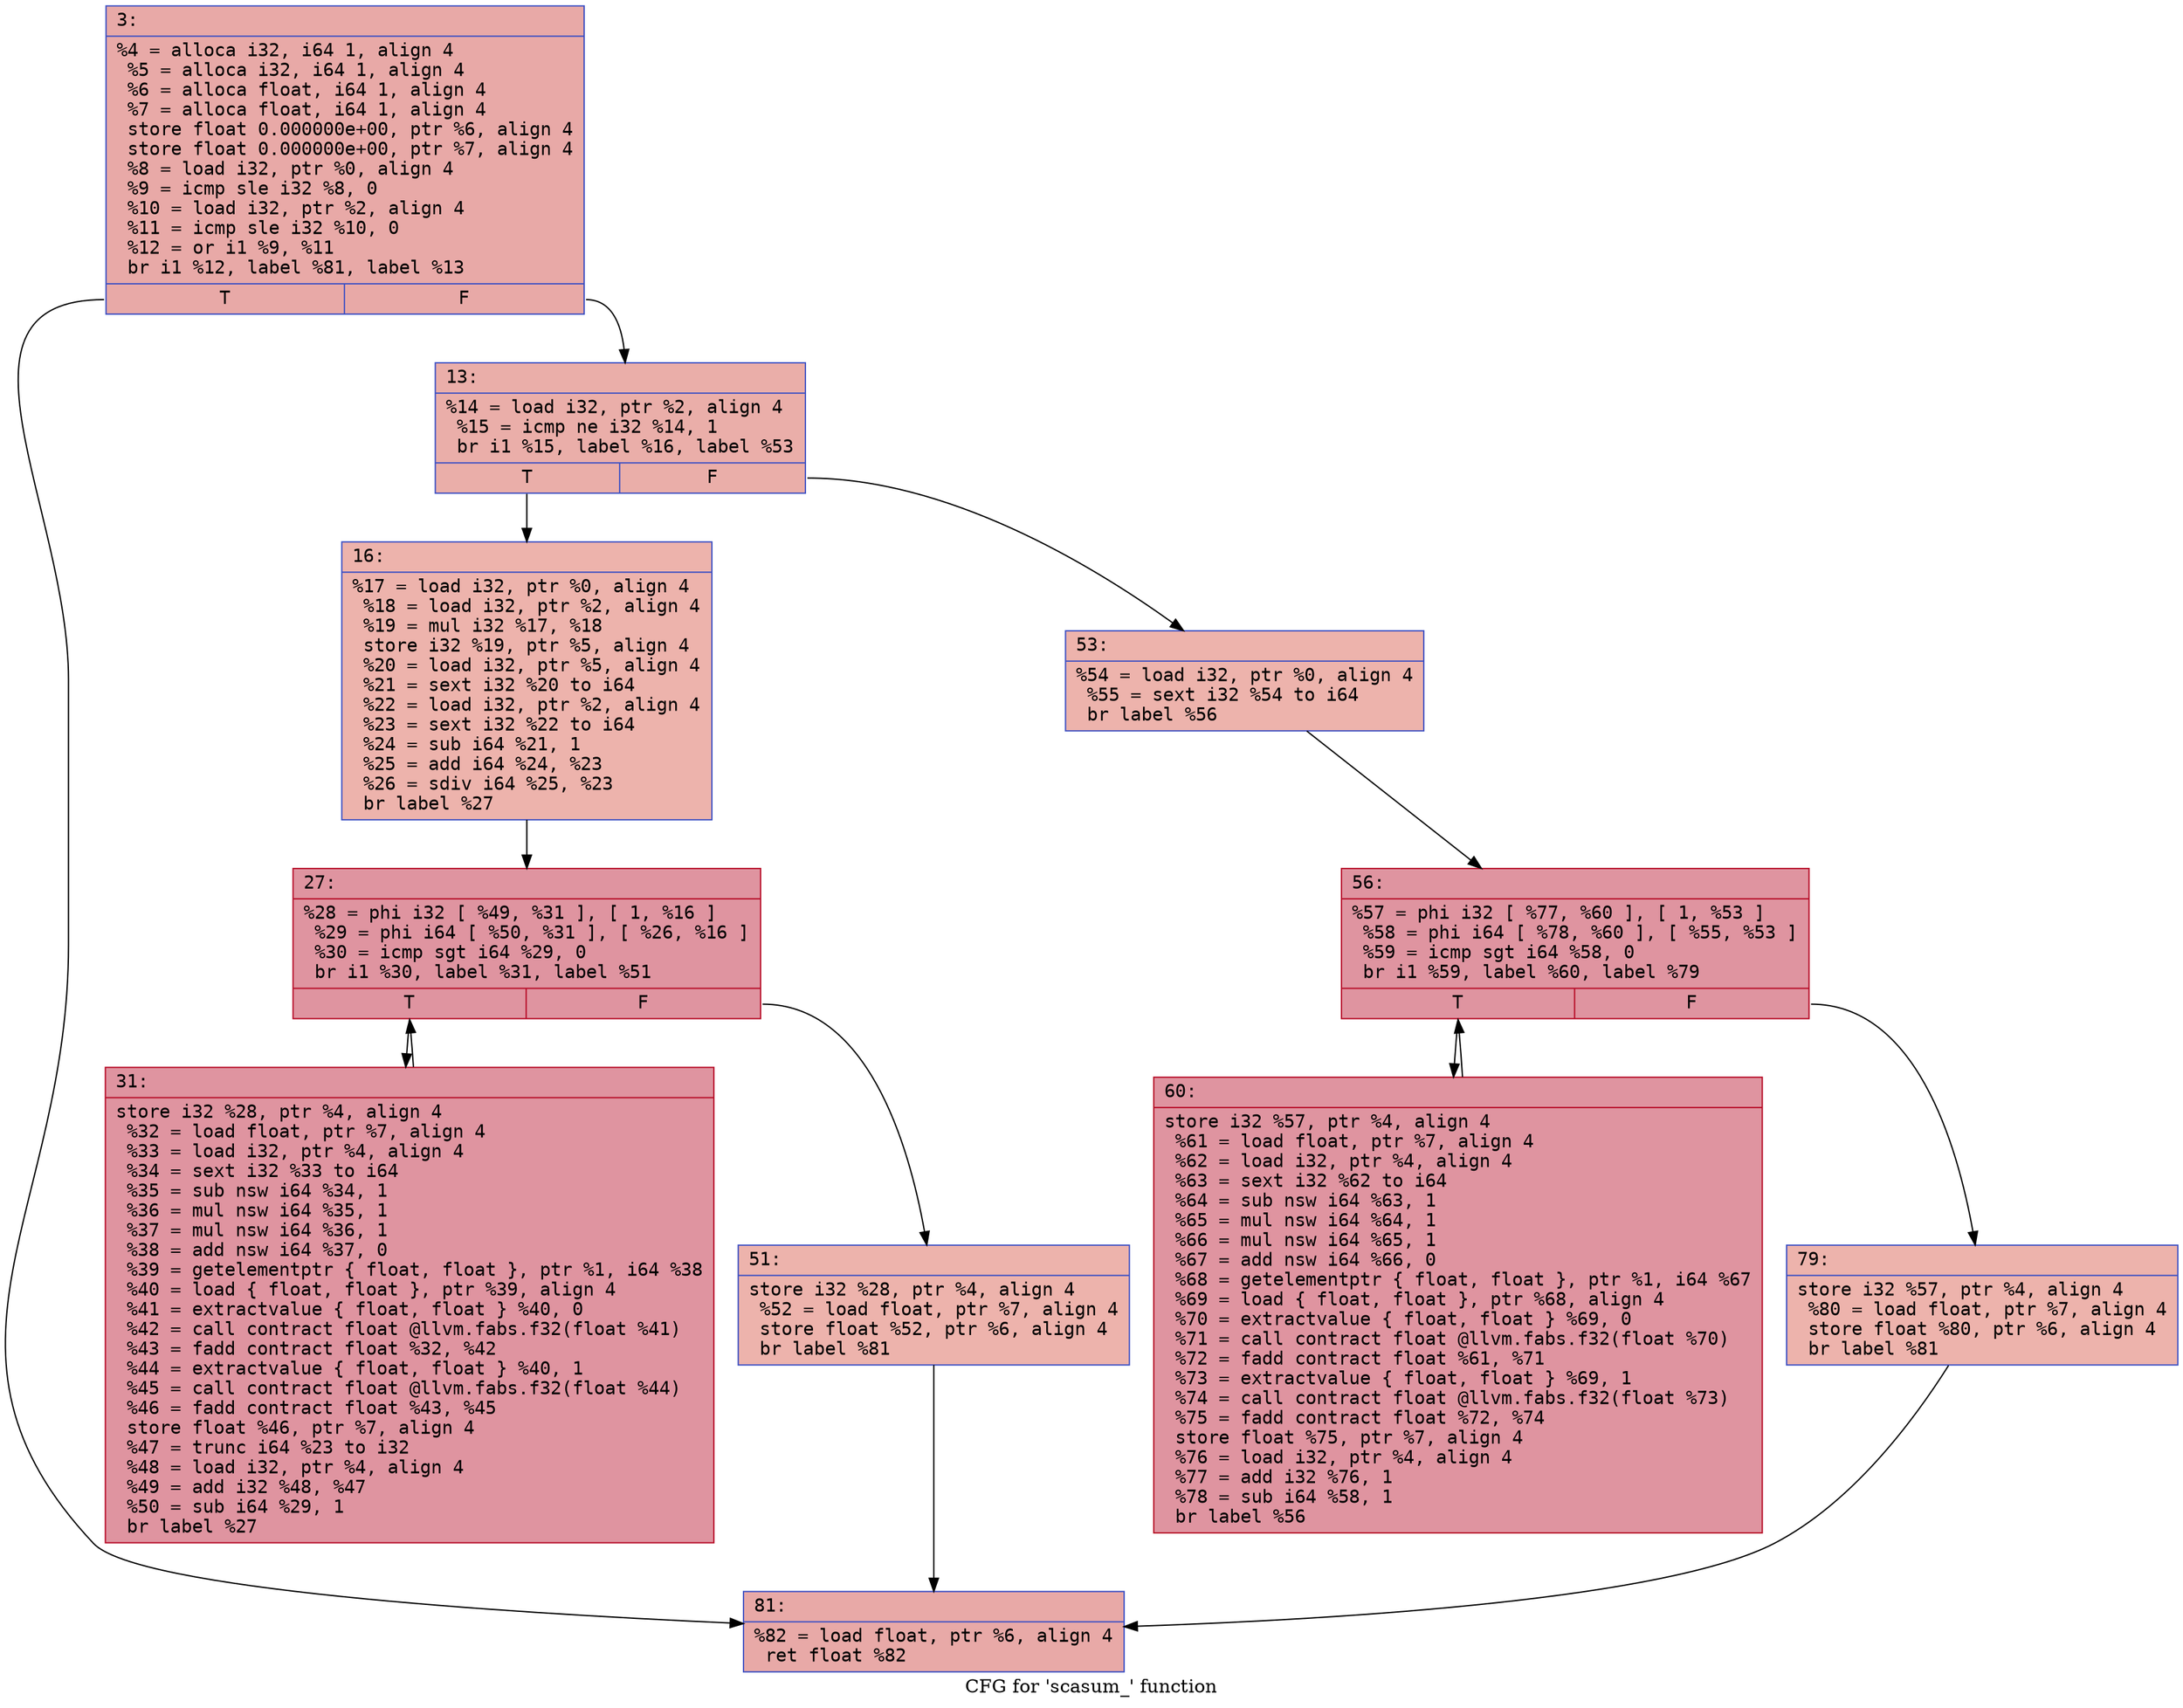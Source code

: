 digraph "CFG for 'scasum_' function" {
	label="CFG for 'scasum_' function";

	Node0x55ee103da520 [shape=record,color="#3d50c3ff", style=filled, fillcolor="#ca3b3770" fontname="Courier",label="{3:\l|  %4 = alloca i32, i64 1, align 4\l  %5 = alloca i32, i64 1, align 4\l  %6 = alloca float, i64 1, align 4\l  %7 = alloca float, i64 1, align 4\l  store float 0.000000e+00, ptr %6, align 4\l  store float 0.000000e+00, ptr %7, align 4\l  %8 = load i32, ptr %0, align 4\l  %9 = icmp sle i32 %8, 0\l  %10 = load i32, ptr %2, align 4\l  %11 = icmp sle i32 %10, 0\l  %12 = or i1 %9, %11\l  br i1 %12, label %81, label %13\l|{<s0>T|<s1>F}}"];
	Node0x55ee103da520:s0 -> Node0x55ee103da9c0[tooltip="3 -> 81\nProbability 50.00%" ];
	Node0x55ee103da520:s1 -> Node0x55ee103dddf0[tooltip="3 -> 13\nProbability 50.00%" ];
	Node0x55ee103dddf0 [shape=record,color="#3d50c3ff", style=filled, fillcolor="#d0473d70" fontname="Courier",label="{13:\l|  %14 = load i32, ptr %2, align 4\l  %15 = icmp ne i32 %14, 1\l  br i1 %15, label %16, label %53\l|{<s0>T|<s1>F}}"];
	Node0x55ee103dddf0:s0 -> Node0x55ee103de000[tooltip="13 -> 16\nProbability 50.00%" ];
	Node0x55ee103dddf0:s1 -> Node0x55ee103de050[tooltip="13 -> 53\nProbability 50.00%" ];
	Node0x55ee103de000 [shape=record,color="#3d50c3ff", style=filled, fillcolor="#d6524470" fontname="Courier",label="{16:\l|  %17 = load i32, ptr %0, align 4\l  %18 = load i32, ptr %2, align 4\l  %19 = mul i32 %17, %18\l  store i32 %19, ptr %5, align 4\l  %20 = load i32, ptr %5, align 4\l  %21 = sext i32 %20 to i64\l  %22 = load i32, ptr %2, align 4\l  %23 = sext i32 %22 to i64\l  %24 = sub i64 %21, 1\l  %25 = add i64 %24, %23\l  %26 = sdiv i64 %25, %23\l  br label %27\l}"];
	Node0x55ee103de000 -> Node0x55ee103de710[tooltip="16 -> 27\nProbability 100.00%" ];
	Node0x55ee103de710 [shape=record,color="#b70d28ff", style=filled, fillcolor="#b70d2870" fontname="Courier",label="{27:\l|  %28 = phi i32 [ %49, %31 ], [ 1, %16 ]\l  %29 = phi i64 [ %50, %31 ], [ %26, %16 ]\l  %30 = icmp sgt i64 %29, 0\l  br i1 %30, label %31, label %51\l|{<s0>T|<s1>F}}"];
	Node0x55ee103de710:s0 -> Node0x55ee103de7d0[tooltip="27 -> 31\nProbability 96.88%" ];
	Node0x55ee103de710:s1 -> Node0x55ee103dea30[tooltip="27 -> 51\nProbability 3.12%" ];
	Node0x55ee103de7d0 [shape=record,color="#b70d28ff", style=filled, fillcolor="#b70d2870" fontname="Courier",label="{31:\l|  store i32 %28, ptr %4, align 4\l  %32 = load float, ptr %7, align 4\l  %33 = load i32, ptr %4, align 4\l  %34 = sext i32 %33 to i64\l  %35 = sub nsw i64 %34, 1\l  %36 = mul nsw i64 %35, 1\l  %37 = mul nsw i64 %36, 1\l  %38 = add nsw i64 %37, 0\l  %39 = getelementptr \{ float, float \}, ptr %1, i64 %38\l  %40 = load \{ float, float \}, ptr %39, align 4\l  %41 = extractvalue \{ float, float \} %40, 0\l  %42 = call contract float @llvm.fabs.f32(float %41)\l  %43 = fadd contract float %32, %42\l  %44 = extractvalue \{ float, float \} %40, 1\l  %45 = call contract float @llvm.fabs.f32(float %44)\l  %46 = fadd contract float %43, %45\l  store float %46, ptr %7, align 4\l  %47 = trunc i64 %23 to i32\l  %48 = load i32, ptr %4, align 4\l  %49 = add i32 %48, %47\l  %50 = sub i64 %29, 1\l  br label %27\l}"];
	Node0x55ee103de7d0 -> Node0x55ee103de710[tooltip="31 -> 27\nProbability 100.00%" ];
	Node0x55ee103dea30 [shape=record,color="#3d50c3ff", style=filled, fillcolor="#d6524470" fontname="Courier",label="{51:\l|  store i32 %28, ptr %4, align 4\l  %52 = load float, ptr %7, align 4\l  store float %52, ptr %6, align 4\l  br label %81\l}"];
	Node0x55ee103dea30 -> Node0x55ee103da9c0[tooltip="51 -> 81\nProbability 100.00%" ];
	Node0x55ee103de050 [shape=record,color="#3d50c3ff", style=filled, fillcolor="#d6524470" fontname="Courier",label="{53:\l|  %54 = load i32, ptr %0, align 4\l  %55 = sext i32 %54 to i64\l  br label %56\l}"];
	Node0x55ee103de050 -> Node0x55ee103e0310[tooltip="53 -> 56\nProbability 100.00%" ];
	Node0x55ee103e0310 [shape=record,color="#b70d28ff", style=filled, fillcolor="#b70d2870" fontname="Courier",label="{56:\l|  %57 = phi i32 [ %77, %60 ], [ 1, %53 ]\l  %58 = phi i64 [ %78, %60 ], [ %55, %53 ]\l  %59 = icmp sgt i64 %58, 0\l  br i1 %59, label %60, label %79\l|{<s0>T|<s1>F}}"];
	Node0x55ee103e0310:s0 -> Node0x55ee103e03d0[tooltip="56 -> 60\nProbability 96.88%" ];
	Node0x55ee103e0310:s1 -> Node0x55ee103e0630[tooltip="56 -> 79\nProbability 3.12%" ];
	Node0x55ee103e03d0 [shape=record,color="#b70d28ff", style=filled, fillcolor="#b70d2870" fontname="Courier",label="{60:\l|  store i32 %57, ptr %4, align 4\l  %61 = load float, ptr %7, align 4\l  %62 = load i32, ptr %4, align 4\l  %63 = sext i32 %62 to i64\l  %64 = sub nsw i64 %63, 1\l  %65 = mul nsw i64 %64, 1\l  %66 = mul nsw i64 %65, 1\l  %67 = add nsw i64 %66, 0\l  %68 = getelementptr \{ float, float \}, ptr %1, i64 %67\l  %69 = load \{ float, float \}, ptr %68, align 4\l  %70 = extractvalue \{ float, float \} %69, 0\l  %71 = call contract float @llvm.fabs.f32(float %70)\l  %72 = fadd contract float %61, %71\l  %73 = extractvalue \{ float, float \} %69, 1\l  %74 = call contract float @llvm.fabs.f32(float %73)\l  %75 = fadd contract float %72, %74\l  store float %75, ptr %7, align 4\l  %76 = load i32, ptr %4, align 4\l  %77 = add i32 %76, 1\l  %78 = sub i64 %58, 1\l  br label %56\l}"];
	Node0x55ee103e03d0 -> Node0x55ee103e0310[tooltip="60 -> 56\nProbability 100.00%" ];
	Node0x55ee103e0630 [shape=record,color="#3d50c3ff", style=filled, fillcolor="#d6524470" fontname="Courier",label="{79:\l|  store i32 %57, ptr %4, align 4\l  %80 = load float, ptr %7, align 4\l  store float %80, ptr %6, align 4\l  br label %81\l}"];
	Node0x55ee103e0630 -> Node0x55ee103da9c0[tooltip="79 -> 81\nProbability 100.00%" ];
	Node0x55ee103da9c0 [shape=record,color="#3d50c3ff", style=filled, fillcolor="#ca3b3770" fontname="Courier",label="{81:\l|  %82 = load float, ptr %6, align 4\l  ret float %82\l}"];
}
